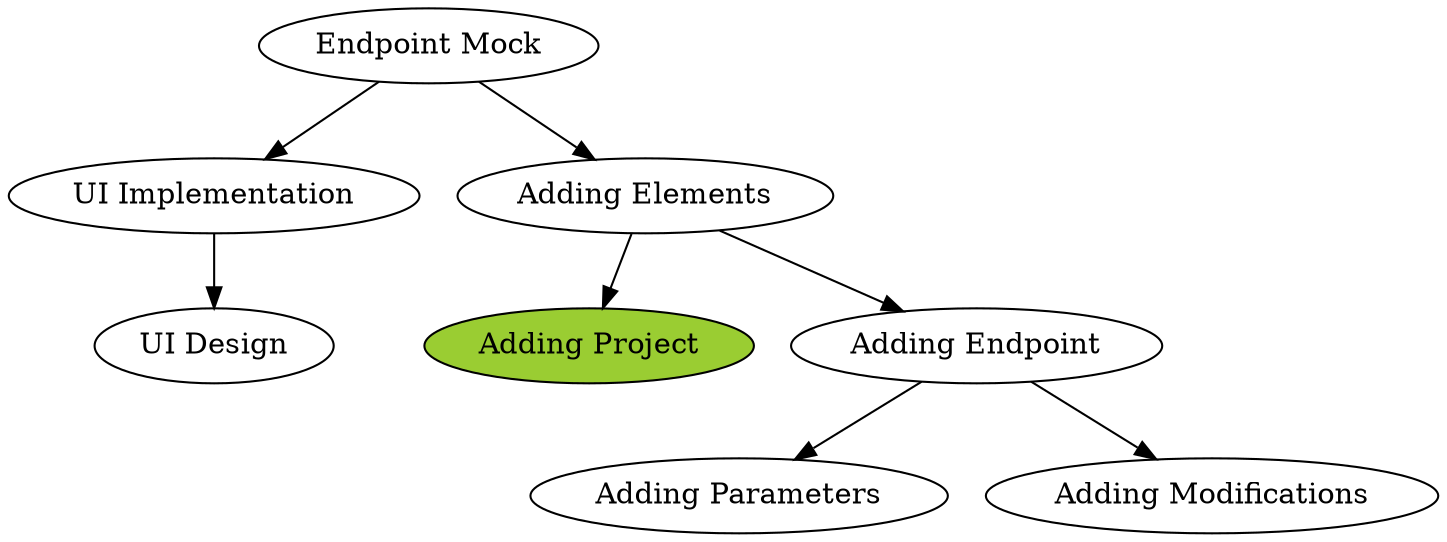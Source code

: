 digraph {
    //layout = circo;
    //mindist = .5;

    main -> ui_implementation;
    main -> adding;

    ui_implementation -> ui_desing;

    adding -> adding_project;
    adding -> adding_endpoint;
    adding_endpoint -> adding_parameters;
    adding_endpoint -> adding_modifications;

    main    [label="Endpoint Mock"];

    ui_implementation   [label="UI Implementation"];
    ui_desing           [label="UI Design"];

    adding                  [label="Adding Elements"];
    adding_project          [label="Adding Project", style="filled", fillcolor="yellowgreen"];
    adding_endpoint         [label="Adding Endpoint"];
    adding_parameters       [label="Adding Parameters"];
    adding_modifications    [label="Adding Modifications"];
}
